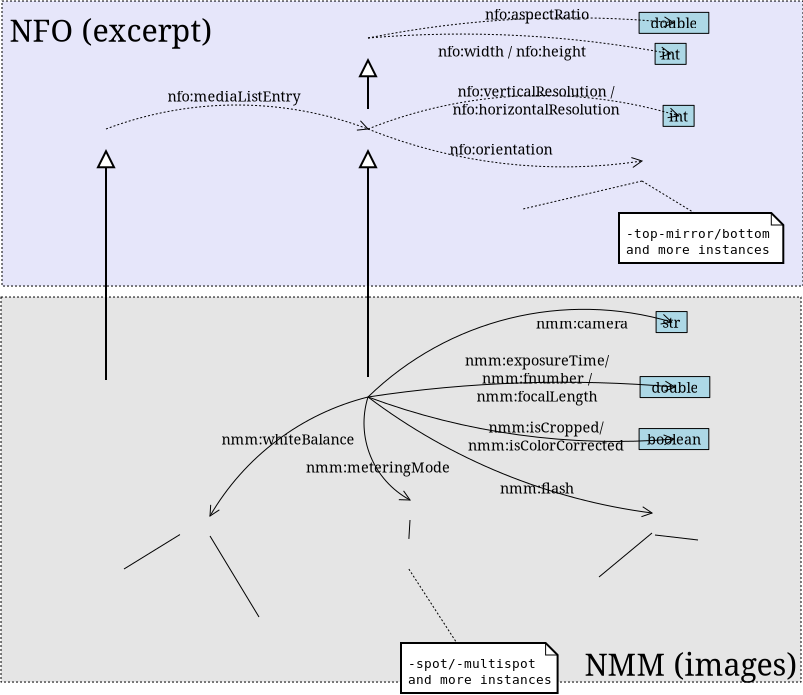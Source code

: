 <?xml version="1.0" encoding="UTF-8"?>
<dia:diagram xmlns:dia="http://www.lysator.liu.se/~alla/dia/">
  <dia:layer name="Fondo" visible="true">
    <dia:object type="Standard - Box" version="0" id="O0">
      <dia:attribute name="obj_pos">
        <dia:point val="0.55,-12"/>
      </dia:attribute>
      <dia:attribute name="obj_bb">
        <dia:rectangle val="0.55,-12;40.6,2.25"/>
      </dia:attribute>
      <dia:attribute name="elem_corner">
        <dia:point val="0.55,-12"/>
      </dia:attribute>
      <dia:attribute name="elem_width">
        <dia:real val="40.05"/>
      </dia:attribute>
      <dia:attribute name="elem_height">
        <dia:real val="14.25"/>
      </dia:attribute>
      <dia:attribute name="border_width">
        <dia:real val="0"/>
      </dia:attribute>
      <dia:attribute name="inner_color">
        <dia:color val="#e6e6fa"/>
      </dia:attribute>
      <dia:attribute name="show_background">
        <dia:boolean val="true"/>
      </dia:attribute>
      <dia:attribute name="line_style">
        <dia:enum val="4"/>
      </dia:attribute>
      <dia:attribute name="corner_radius">
        <dia:real val="1.175e-38"/>
      </dia:attribute>
    </dia:object>
    <dia:object type="Standard - Box" version="0" id="O1">
      <dia:attribute name="obj_pos">
        <dia:point val="0.5,2.8"/>
      </dia:attribute>
      <dia:attribute name="obj_bb">
        <dia:rectangle val="0.5,2.8;40.5,22.05"/>
      </dia:attribute>
      <dia:attribute name="elem_corner">
        <dia:point val="0.5,2.8"/>
      </dia:attribute>
      <dia:attribute name="elem_width">
        <dia:real val="40"/>
      </dia:attribute>
      <dia:attribute name="elem_height">
        <dia:real val="19.25"/>
      </dia:attribute>
      <dia:attribute name="border_width">
        <dia:real val="0"/>
      </dia:attribute>
      <dia:attribute name="inner_color">
        <dia:color val="#e5e5e5"/>
      </dia:attribute>
      <dia:attribute name="show_background">
        <dia:boolean val="true"/>
      </dia:attribute>
      <dia:attribute name="line_style">
        <dia:enum val="4"/>
      </dia:attribute>
      <dia:attribute name="corner_radius">
        <dia:real val="1.175e-38"/>
      </dia:attribute>
    </dia:object>
    <dia:object type="ivan - concept" version="0" id="O2">
      <dia:attribute name="obj_pos">
        <dia:point val="2.869,-6.6"/>
      </dia:attribute>
      <dia:attribute name="obj_bb">
        <dia:rectangle val="2.869,-6.6;8.631,-4.6"/>
      </dia:attribute>
      <dia:attribute name="elem_corner">
        <dia:point val="2.869,-6.6"/>
      </dia:attribute>
      <dia:attribute name="elem_width">
        <dia:real val="5.762"/>
      </dia:attribute>
      <dia:attribute name="elem_height">
        <dia:real val="2.0"/>
      </dia:attribute>
      <dia:attribute name="line_width">
        <dia:real val="0"/>
      </dia:attribute>
      <dia:attribute name="line_colour">
        <dia:color val="#000000"/>
      </dia:attribute>
      <dia:attribute name="fill_colour">
        <dia:color val="#add8e6"/>
      </dia:attribute>
      <dia:attribute name="show_background">
        <dia:boolean val="true"/>
      </dia:attribute>
      <dia:attribute name="line_style">
        <dia:enum val="4"/>
        <dia:real val="1"/>
      </dia:attribute>
      <dia:attribute name="text">
        <dia:composite type="text">
          <dia:attribute name="string">
            <dia:string>#nfo:MediaList#</dia:string>
          </dia:attribute>
          <dia:attribute name="font">
            <dia:font family="sans" style="0" name="Helvetica"/>
          </dia:attribute>
          <dia:attribute name="height">
            <dia:real val="0.8"/>
          </dia:attribute>
          <dia:attribute name="pos">
            <dia:point val="5.75,-5.457"/>
          </dia:attribute>
          <dia:attribute name="color">
            <dia:color val="#000000"/>
          </dia:attribute>
          <dia:attribute name="alignment">
            <dia:enum val="1"/>
          </dia:attribute>
        </dia:composite>
      </dia:attribute>
      <dia:attribute name="flip_horizontal">
        <dia:boolean val="false"/>
      </dia:attribute>
      <dia:attribute name="flip_vertical">
        <dia:boolean val="false"/>
      </dia:attribute>
    </dia:object>
    <dia:object type="ivan - concept" version="0" id="O3">
      <dia:attribute name="obj_pos">
        <dia:point val="16.56,-6.6"/>
      </dia:attribute>
      <dia:attribute name="obj_bb">
        <dia:rectangle val="16.56,-6.6;21.14,-4.6"/>
      </dia:attribute>
      <dia:attribute name="elem_corner">
        <dia:point val="16.56,-6.6"/>
      </dia:attribute>
      <dia:attribute name="elem_width">
        <dia:real val="4.581"/>
      </dia:attribute>
      <dia:attribute name="elem_height">
        <dia:real val="2.0"/>
      </dia:attribute>
      <dia:attribute name="line_width">
        <dia:real val="0"/>
      </dia:attribute>
      <dia:attribute name="line_colour">
        <dia:color val="#000000"/>
      </dia:attribute>
      <dia:attribute name="fill_colour">
        <dia:color val="#add8e6"/>
      </dia:attribute>
      <dia:attribute name="show_background">
        <dia:boolean val="true"/>
      </dia:attribute>
      <dia:attribute name="line_style">
        <dia:enum val="4"/>
        <dia:real val="1"/>
      </dia:attribute>
      <dia:attribute name="text">
        <dia:composite type="text">
          <dia:attribute name="string">
            <dia:string>#nfo:Image#</dia:string>
          </dia:attribute>
          <dia:attribute name="font">
            <dia:font family="sans" style="0" name="Helvetica"/>
          </dia:attribute>
          <dia:attribute name="height">
            <dia:real val="0.8"/>
          </dia:attribute>
          <dia:attribute name="pos">
            <dia:point val="18.85,-5.457"/>
          </dia:attribute>
          <dia:attribute name="color">
            <dia:color val="#000000"/>
          </dia:attribute>
          <dia:attribute name="alignment">
            <dia:enum val="1"/>
          </dia:attribute>
        </dia:composite>
      </dia:attribute>
      <dia:attribute name="flip_horizontal">
        <dia:boolean val="false"/>
      </dia:attribute>
      <dia:attribute name="flip_vertical">
        <dia:boolean val="false"/>
      </dia:attribute>
    </dia:object>
    <dia:object type="ivan - concept" version="0" id="O4">
      <dia:attribute name="obj_pos">
        <dia:point val="2.464,6.95"/>
      </dia:attribute>
      <dia:attribute name="obj_bb">
        <dia:rectangle val="2.464,6.95;9.036,8.95"/>
      </dia:attribute>
      <dia:attribute name="elem_corner">
        <dia:point val="2.464,6.95"/>
      </dia:attribute>
      <dia:attribute name="elem_width">
        <dia:real val="6.571"/>
      </dia:attribute>
      <dia:attribute name="elem_height">
        <dia:real val="2"/>
      </dia:attribute>
      <dia:attribute name="line_width">
        <dia:real val="0"/>
      </dia:attribute>
      <dia:attribute name="line_colour">
        <dia:color val="#000000"/>
      </dia:attribute>
      <dia:attribute name="fill_colour">
        <dia:color val="#add8e6"/>
      </dia:attribute>
      <dia:attribute name="show_background">
        <dia:boolean val="true"/>
      </dia:attribute>
      <dia:attribute name="line_style">
        <dia:enum val="0"/>
        <dia:real val="1"/>
      </dia:attribute>
      <dia:attribute name="text">
        <dia:composite type="text">
          <dia:attribute name="string">
            <dia:string>#nmm:ImageList#</dia:string>
          </dia:attribute>
          <dia:attribute name="font">
            <dia:font family="sans" style="0" name="Helvetica"/>
          </dia:attribute>
          <dia:attribute name="height">
            <dia:real val="0.8"/>
          </dia:attribute>
          <dia:attribute name="pos">
            <dia:point val="5.75,8.092"/>
          </dia:attribute>
          <dia:attribute name="color">
            <dia:color val="#000000"/>
          </dia:attribute>
          <dia:attribute name="alignment">
            <dia:enum val="1"/>
          </dia:attribute>
        </dia:composite>
      </dia:attribute>
      <dia:attribute name="flip_horizontal">
        <dia:boolean val="false"/>
      </dia:attribute>
      <dia:attribute name="flip_vertical">
        <dia:boolean val="false"/>
      </dia:attribute>
    </dia:object>
    <dia:object type="ivan - concept" version="0" id="O5">
      <dia:attribute name="obj_pos">
        <dia:point val="16.303,6.8"/>
      </dia:attribute>
      <dia:attribute name="obj_bb">
        <dia:rectangle val="16.303,6.8;21.397,8.8"/>
      </dia:attribute>
      <dia:attribute name="elem_corner">
        <dia:point val="16.303,6.8"/>
      </dia:attribute>
      <dia:attribute name="elem_width">
        <dia:real val="5.093"/>
      </dia:attribute>
      <dia:attribute name="elem_height">
        <dia:real val="2"/>
      </dia:attribute>
      <dia:attribute name="line_width">
        <dia:real val="0"/>
      </dia:attribute>
      <dia:attribute name="line_colour">
        <dia:color val="#000000"/>
      </dia:attribute>
      <dia:attribute name="fill_colour">
        <dia:color val="#add8e6"/>
      </dia:attribute>
      <dia:attribute name="show_background">
        <dia:boolean val="true"/>
      </dia:attribute>
      <dia:attribute name="line_style">
        <dia:enum val="0"/>
        <dia:real val="1"/>
      </dia:attribute>
      <dia:attribute name="text">
        <dia:composite type="text">
          <dia:attribute name="string">
            <dia:string>#nmm:Photo#</dia:string>
          </dia:attribute>
          <dia:attribute name="font">
            <dia:font family="sans" style="0" name="Helvetica"/>
          </dia:attribute>
          <dia:attribute name="height">
            <dia:real val="0.8"/>
          </dia:attribute>
          <dia:attribute name="pos">
            <dia:point val="18.85,7.942"/>
          </dia:attribute>
          <dia:attribute name="color">
            <dia:color val="#000000"/>
          </dia:attribute>
          <dia:attribute name="alignment">
            <dia:enum val="1"/>
          </dia:attribute>
        </dia:composite>
      </dia:attribute>
      <dia:attribute name="flip_horizontal">
        <dia:boolean val="false"/>
      </dia:attribute>
      <dia:attribute name="flip_vertical">
        <dia:boolean val="false"/>
      </dia:attribute>
    </dia:object>
    <dia:object type="ivan - concept" version="0" id="O6">
      <dia:attribute name="obj_pos">
        <dia:point val="6.928,12.75"/>
      </dia:attribute>
      <dia:attribute name="obj_bb">
        <dia:rectangle val="6.928,12.75;14.972,14.75"/>
      </dia:attribute>
      <dia:attribute name="elem_corner">
        <dia:point val="6.928,12.75"/>
      </dia:attribute>
      <dia:attribute name="elem_width">
        <dia:real val="8.043"/>
      </dia:attribute>
      <dia:attribute name="elem_height">
        <dia:real val="2"/>
      </dia:attribute>
      <dia:attribute name="line_width">
        <dia:real val="0"/>
      </dia:attribute>
      <dia:attribute name="line_colour">
        <dia:color val="#000000"/>
      </dia:attribute>
      <dia:attribute name="fill_colour">
        <dia:color val="#add8e6"/>
      </dia:attribute>
      <dia:attribute name="show_background">
        <dia:boolean val="true"/>
      </dia:attribute>
      <dia:attribute name="line_style">
        <dia:enum val="0"/>
        <dia:real val="1"/>
      </dia:attribute>
      <dia:attribute name="text">
        <dia:composite type="text">
          <dia:attribute name="string">
            <dia:string>#nmm:WhiteBalance#</dia:string>
          </dia:attribute>
          <dia:attribute name="font">
            <dia:font family="sans" style="0" name="Helvetica"/>
          </dia:attribute>
          <dia:attribute name="height">
            <dia:real val="0.8"/>
          </dia:attribute>
          <dia:attribute name="pos">
            <dia:point val="10.95,13.893"/>
          </dia:attribute>
          <dia:attribute name="color">
            <dia:color val="#000000"/>
          </dia:attribute>
          <dia:attribute name="alignment">
            <dia:enum val="1"/>
          </dia:attribute>
        </dia:composite>
      </dia:attribute>
      <dia:attribute name="flip_horizontal">
        <dia:boolean val="false"/>
      </dia:attribute>
      <dia:attribute name="flip_vertical">
        <dia:boolean val="false"/>
      </dia:attribute>
    </dia:object>
    <dia:object type="ivan - concept" version="0" id="O7">
      <dia:attribute name="obj_pos">
        <dia:point val="16.83,11.95"/>
      </dia:attribute>
      <dia:attribute name="obj_bb">
        <dia:rectangle val="16.83,11.95;25.07,13.95"/>
      </dia:attribute>
      <dia:attribute name="elem_corner">
        <dia:point val="16.83,11.95"/>
      </dia:attribute>
      <dia:attribute name="elem_width">
        <dia:real val="8.24"/>
      </dia:attribute>
      <dia:attribute name="elem_height">
        <dia:real val="2"/>
      </dia:attribute>
      <dia:attribute name="line_width">
        <dia:real val="0"/>
      </dia:attribute>
      <dia:attribute name="line_colour">
        <dia:color val="#000000"/>
      </dia:attribute>
      <dia:attribute name="fill_colour">
        <dia:color val="#add8e6"/>
      </dia:attribute>
      <dia:attribute name="show_background">
        <dia:boolean val="true"/>
      </dia:attribute>
      <dia:attribute name="line_style">
        <dia:enum val="0"/>
        <dia:real val="1"/>
      </dia:attribute>
      <dia:attribute name="text">
        <dia:composite type="text">
          <dia:attribute name="string">
            <dia:string>#nmm:MeteringMode#</dia:string>
          </dia:attribute>
          <dia:attribute name="font">
            <dia:font family="sans" style="0" name="Helvetica"/>
          </dia:attribute>
          <dia:attribute name="height">
            <dia:real val="0.8"/>
          </dia:attribute>
          <dia:attribute name="pos">
            <dia:point val="20.95,13.092"/>
          </dia:attribute>
          <dia:attribute name="color">
            <dia:color val="#000000"/>
          </dia:attribute>
          <dia:attribute name="alignment">
            <dia:enum val="1"/>
          </dia:attribute>
        </dia:composite>
      </dia:attribute>
      <dia:attribute name="flip_horizontal">
        <dia:boolean val="false"/>
      </dia:attribute>
      <dia:attribute name="flip_vertical">
        <dia:boolean val="false"/>
      </dia:attribute>
    </dia:object>
    <dia:object type="ivan - concept" version="0" id="O8">
      <dia:attribute name="obj_pos">
        <dia:point val="30.588,12.6"/>
      </dia:attribute>
      <dia:attribute name="obj_bb">
        <dia:rectangle val="30.588,12.6;35.512,14.6"/>
      </dia:attribute>
      <dia:attribute name="elem_corner">
        <dia:point val="30.588,12.6"/>
      </dia:attribute>
      <dia:attribute name="elem_width">
        <dia:real val="4.925"/>
      </dia:attribute>
      <dia:attribute name="elem_height">
        <dia:real val="2"/>
      </dia:attribute>
      <dia:attribute name="line_width">
        <dia:real val="0"/>
      </dia:attribute>
      <dia:attribute name="line_colour">
        <dia:color val="#000000"/>
      </dia:attribute>
      <dia:attribute name="fill_colour">
        <dia:color val="#add8e6"/>
      </dia:attribute>
      <dia:attribute name="show_background">
        <dia:boolean val="true"/>
      </dia:attribute>
      <dia:attribute name="line_style">
        <dia:enum val="0"/>
        <dia:real val="1"/>
      </dia:attribute>
      <dia:attribute name="text">
        <dia:composite type="text">
          <dia:attribute name="string">
            <dia:string>#nmm:Flash#</dia:string>
          </dia:attribute>
          <dia:attribute name="font">
            <dia:font family="sans" style="0" name="Helvetica"/>
          </dia:attribute>
          <dia:attribute name="height">
            <dia:real val="0.8"/>
          </dia:attribute>
          <dia:attribute name="pos">
            <dia:point val="33.05,13.742"/>
          </dia:attribute>
          <dia:attribute name="color">
            <dia:color val="#000000"/>
          </dia:attribute>
          <dia:attribute name="alignment">
            <dia:enum val="1"/>
          </dia:attribute>
        </dia:composite>
      </dia:attribute>
      <dia:attribute name="flip_horizontal">
        <dia:boolean val="false"/>
      </dia:attribute>
      <dia:attribute name="flip_vertical">
        <dia:boolean val="false"/>
      </dia:attribute>
    </dia:object>
    <dia:object type="UML - Generalization" version="1" id="O9">
      <dia:attribute name="obj_pos">
        <dia:point val="5.75,-4.6"/>
      </dia:attribute>
      <dia:attribute name="obj_bb">
        <dia:rectangle val="5.7,-4.6;5.85,7.021"/>
      </dia:attribute>
      <dia:attribute name="orth_points">
        <dia:point val="5.75,-4.6"/>
        <dia:point val="5.75,-4.6"/>
        <dia:point val="5.75,6.95"/>
        <dia:point val="5.75,6.95"/>
      </dia:attribute>
      <dia:attribute name="orth_orient">
        <dia:enum val="0"/>
        <dia:enum val="1"/>
        <dia:enum val="0"/>
      </dia:attribute>
      <dia:attribute name="orth_autoroute">
        <dia:boolean val="true"/>
      </dia:attribute>
      <dia:attribute name="text_colour">
        <dia:color val="#000000"/>
      </dia:attribute>
      <dia:attribute name="line_colour">
        <dia:color val="#000000"/>
      </dia:attribute>
      <dia:attribute name="name">
        <dia:string>##</dia:string>
      </dia:attribute>
      <dia:attribute name="stereotype">
        <dia:string>##</dia:string>
      </dia:attribute>
      <dia:connections>
        <dia:connection handle="0" to="O2" connection="1"/>
        <dia:connection handle="1" to="O4" connection="0"/>
      </dia:connections>
    </dia:object>
    <dia:object type="UML - Generalization" version="1" id="O10">
      <dia:attribute name="obj_pos">
        <dia:point val="18.85,-4.6"/>
      </dia:attribute>
      <dia:attribute name="obj_bb">
        <dia:rectangle val="18.8,-4.6;18.95,6.871"/>
      </dia:attribute>
      <dia:attribute name="orth_points">
        <dia:point val="18.85,-4.6"/>
        <dia:point val="18.85,-4.6"/>
        <dia:point val="18.85,6.8"/>
        <dia:point val="18.85,6.8"/>
      </dia:attribute>
      <dia:attribute name="orth_orient">
        <dia:enum val="0"/>
        <dia:enum val="1"/>
        <dia:enum val="0"/>
      </dia:attribute>
      <dia:attribute name="orth_autoroute">
        <dia:boolean val="true"/>
      </dia:attribute>
      <dia:attribute name="text_colour">
        <dia:color val="#000000"/>
      </dia:attribute>
      <dia:attribute name="line_colour">
        <dia:color val="#000000"/>
      </dia:attribute>
      <dia:attribute name="name">
        <dia:string>##</dia:string>
      </dia:attribute>
      <dia:attribute name="stereotype">
        <dia:string>##</dia:string>
      </dia:attribute>
      <dia:connections>
        <dia:connection handle="0" to="O3" connection="1"/>
        <dia:connection handle="1" to="O5" connection="0"/>
      </dia:connections>
    </dia:object>
    <dia:object type="ivan - instance" version="0" id="O11">
      <dia:attribute name="obj_pos">
        <dia:point val="27.427,16.8"/>
      </dia:attribute>
      <dia:attribute name="obj_bb">
        <dia:rectangle val="27.427,16.8;33.373,18.8"/>
      </dia:attribute>
      <dia:attribute name="elem_corner">
        <dia:point val="27.427,16.8"/>
      </dia:attribute>
      <dia:attribute name="elem_width">
        <dia:real val="5.946"/>
      </dia:attribute>
      <dia:attribute name="elem_height">
        <dia:real val="2"/>
      </dia:attribute>
      <dia:attribute name="line_width">
        <dia:real val="0"/>
      </dia:attribute>
      <dia:attribute name="line_colour">
        <dia:color val="#000000"/>
      </dia:attribute>
      <dia:attribute name="fill_colour">
        <dia:color val="#add8e6"/>
      </dia:attribute>
      <dia:attribute name="show_background">
        <dia:boolean val="true"/>
      </dia:attribute>
      <dia:attribute name="line_style">
        <dia:enum val="0"/>
        <dia:real val="1"/>
      </dia:attribute>
      <dia:attribute name="text">
        <dia:composite type="text">
          <dia:attribute name="string">
            <dia:string>#nmm:flash-on#</dia:string>
          </dia:attribute>
          <dia:attribute name="font">
            <dia:font family="sans" style="0" name="Helvetica"/>
          </dia:attribute>
          <dia:attribute name="height">
            <dia:real val="0.8"/>
          </dia:attribute>
          <dia:attribute name="pos">
            <dia:point val="30.4,17.942"/>
          </dia:attribute>
          <dia:attribute name="color">
            <dia:color val="#000000"/>
          </dia:attribute>
          <dia:attribute name="alignment">
            <dia:enum val="1"/>
          </dia:attribute>
        </dia:composite>
      </dia:attribute>
      <dia:attribute name="flip_horizontal">
        <dia:boolean val="false"/>
      </dia:attribute>
      <dia:attribute name="flip_vertical">
        <dia:boolean val="false"/>
      </dia:attribute>
    </dia:object>
    <dia:object type="ivan - instance" version="0" id="O12">
      <dia:attribute name="obj_pos">
        <dia:point val="32.356,14.95"/>
      </dia:attribute>
      <dia:attribute name="obj_bb">
        <dia:rectangle val="32.356,14.95;38.343,16.95"/>
      </dia:attribute>
      <dia:attribute name="elem_corner">
        <dia:point val="32.356,14.95"/>
      </dia:attribute>
      <dia:attribute name="elem_width">
        <dia:real val="5.987"/>
      </dia:attribute>
      <dia:attribute name="elem_height">
        <dia:real val="2"/>
      </dia:attribute>
      <dia:attribute name="line_width">
        <dia:real val="0"/>
      </dia:attribute>
      <dia:attribute name="line_colour">
        <dia:color val="#000000"/>
      </dia:attribute>
      <dia:attribute name="fill_colour">
        <dia:color val="#add8e6"/>
      </dia:attribute>
      <dia:attribute name="show_background">
        <dia:boolean val="true"/>
      </dia:attribute>
      <dia:attribute name="line_style">
        <dia:enum val="0"/>
        <dia:real val="1"/>
      </dia:attribute>
      <dia:attribute name="text">
        <dia:composite type="text">
          <dia:attribute name="string">
            <dia:string>#nmm:flash-off#</dia:string>
          </dia:attribute>
          <dia:attribute name="font">
            <dia:font family="sans" style="0" name="Helvetica"/>
          </dia:attribute>
          <dia:attribute name="height">
            <dia:real val="0.8"/>
          </dia:attribute>
          <dia:attribute name="pos">
            <dia:point val="35.35,16.093"/>
          </dia:attribute>
          <dia:attribute name="color">
            <dia:color val="#000000"/>
          </dia:attribute>
          <dia:attribute name="alignment">
            <dia:enum val="1"/>
          </dia:attribute>
        </dia:composite>
      </dia:attribute>
      <dia:attribute name="flip_horizontal">
        <dia:boolean val="false"/>
      </dia:attribute>
      <dia:attribute name="flip_vertical">
        <dia:boolean val="false"/>
      </dia:attribute>
    </dia:object>
    <dia:object type="ivan - instance" version="0" id="O13">
      <dia:attribute name="obj_pos">
        <dia:point val="14.936,14.896"/>
      </dia:attribute>
      <dia:attribute name="obj_bb">
        <dia:rectangle val="14.936,14.896;26.851,16.404"/>
      </dia:attribute>
      <dia:attribute name="elem_corner">
        <dia:point val="14.936,14.896"/>
      </dia:attribute>
      <dia:attribute name="elem_width">
        <dia:real val="11.915"/>
      </dia:attribute>
      <dia:attribute name="elem_height">
        <dia:real val="1.507"/>
      </dia:attribute>
      <dia:attribute name="line_width">
        <dia:real val="0"/>
      </dia:attribute>
      <dia:attribute name="line_colour">
        <dia:color val="#000000"/>
      </dia:attribute>
      <dia:attribute name="fill_colour">
        <dia:color val="#add8e6"/>
      </dia:attribute>
      <dia:attribute name="show_background">
        <dia:boolean val="true"/>
      </dia:attribute>
      <dia:attribute name="line_style">
        <dia:enum val="0"/>
        <dia:real val="1"/>
      </dia:attribute>
      <dia:attribute name="text">
        <dia:composite type="text">
          <dia:attribute name="string">
            <dia:string>#nmm:metering-mode-average#</dia:string>
          </dia:attribute>
          <dia:attribute name="font">
            <dia:font family="sans" style="0" name="Helvetica"/>
          </dia:attribute>
          <dia:attribute name="height">
            <dia:real val="0.8"/>
          </dia:attribute>
          <dia:attribute name="pos">
            <dia:point val="20.894,15.793"/>
          </dia:attribute>
          <dia:attribute name="color">
            <dia:color val="#000000"/>
          </dia:attribute>
          <dia:attribute name="alignment">
            <dia:enum val="1"/>
          </dia:attribute>
        </dia:composite>
      </dia:attribute>
      <dia:attribute name="flip_horizontal">
        <dia:boolean val="false"/>
      </dia:attribute>
      <dia:attribute name="flip_vertical">
        <dia:boolean val="false"/>
      </dia:attribute>
    </dia:object>
    <dia:object type="Standard - Line" version="0" id="O14">
      <dia:attribute name="obj_pos">
        <dia:point val="33.05,14.6"/>
      </dia:attribute>
      <dia:attribute name="obj_bb">
        <dia:rectangle val="30.4,14.6;33.05,16.8"/>
      </dia:attribute>
      <dia:attribute name="conn_endpoints">
        <dia:point val="33.05,14.6"/>
        <dia:point val="30.4,16.8"/>
      </dia:attribute>
      <dia:attribute name="numcp">
        <dia:int val="1"/>
      </dia:attribute>
      <dia:attribute name="line_width">
        <dia:real val="0"/>
      </dia:attribute>
      <dia:connections>
        <dia:connection handle="0" to="O8" connection="1"/>
        <dia:connection handle="1" to="O11" connection="0"/>
      </dia:connections>
    </dia:object>
    <dia:object type="Standard - Line" version="0" id="O15">
      <dia:attribute name="obj_pos">
        <dia:point val="33.2,14.7"/>
      </dia:attribute>
      <dia:attribute name="obj_bb">
        <dia:rectangle val="33.2,14.7;35.35,14.95"/>
      </dia:attribute>
      <dia:attribute name="conn_endpoints">
        <dia:point val="33.2,14.7"/>
        <dia:point val="35.35,14.95"/>
      </dia:attribute>
      <dia:attribute name="numcp">
        <dia:int val="1"/>
      </dia:attribute>
      <dia:attribute name="line_width">
        <dia:real val="0"/>
      </dia:attribute>
      <dia:connections>
        <dia:connection handle="1" to="O12" connection="0"/>
      </dia:connections>
    </dia:object>
    <dia:object type="Standard - Line" version="0" id="O16">
      <dia:attribute name="obj_pos">
        <dia:point val="20.95,13.95"/>
      </dia:attribute>
      <dia:attribute name="obj_bb">
        <dia:rectangle val="20.894,13.95;20.95,14.896"/>
      </dia:attribute>
      <dia:attribute name="conn_endpoints">
        <dia:point val="20.95,13.95"/>
        <dia:point val="20.894,14.896"/>
      </dia:attribute>
      <dia:attribute name="numcp">
        <dia:int val="1"/>
      </dia:attribute>
      <dia:attribute name="line_width">
        <dia:real val="0"/>
      </dia:attribute>
      <dia:connections>
        <dia:connection handle="0" to="O7" connection="1"/>
        <dia:connection handle="1" to="O13" connection="0"/>
      </dia:connections>
    </dia:object>
    <dia:object type="ivan - instance" version="0" id="O17">
      <dia:attribute name="obj_pos">
        <dia:point val="1.627,16.4"/>
      </dia:attribute>
      <dia:attribute name="obj_bb">
        <dia:rectangle val="1.627,16.4;11.673,18.4"/>
      </dia:attribute>
      <dia:attribute name="elem_corner">
        <dia:point val="1.627,16.4"/>
      </dia:attribute>
      <dia:attribute name="elem_width">
        <dia:real val="10.046"/>
      </dia:attribute>
      <dia:attribute name="elem_height">
        <dia:real val="2"/>
      </dia:attribute>
      <dia:attribute name="line_width">
        <dia:real val="0"/>
      </dia:attribute>
      <dia:attribute name="line_colour">
        <dia:color val="#000000"/>
      </dia:attribute>
      <dia:attribute name="fill_colour">
        <dia:color val="#add8e6"/>
      </dia:attribute>
      <dia:attribute name="show_background">
        <dia:boolean val="true"/>
      </dia:attribute>
      <dia:attribute name="line_style">
        <dia:enum val="0"/>
        <dia:real val="1"/>
      </dia:attribute>
      <dia:attribute name="text">
        <dia:composite type="text">
          <dia:attribute name="string">
            <dia:string>#nmm:white-balance-auto#</dia:string>
          </dia:attribute>
          <dia:attribute name="font">
            <dia:font family="sans" style="0" name="Helvetica"/>
          </dia:attribute>
          <dia:attribute name="height">
            <dia:real val="0.8"/>
          </dia:attribute>
          <dia:attribute name="pos">
            <dia:point val="6.65,17.543"/>
          </dia:attribute>
          <dia:attribute name="color">
            <dia:color val="#000000"/>
          </dia:attribute>
          <dia:attribute name="alignment">
            <dia:enum val="1"/>
          </dia:attribute>
        </dia:composite>
      </dia:attribute>
      <dia:attribute name="flip_horizontal">
        <dia:boolean val="false"/>
      </dia:attribute>
      <dia:attribute name="flip_vertical">
        <dia:boolean val="false"/>
      </dia:attribute>
    </dia:object>
    <dia:object type="ivan - instance" version="0" id="O18">
      <dia:attribute name="obj_pos">
        <dia:point val="7.832,18.8"/>
      </dia:attribute>
      <dia:attribute name="obj_bb">
        <dia:rectangle val="7.832,18.8;18.968,20.8"/>
      </dia:attribute>
      <dia:attribute name="elem_corner">
        <dia:point val="7.832,18.8"/>
      </dia:attribute>
      <dia:attribute name="elem_width">
        <dia:real val="11.137"/>
      </dia:attribute>
      <dia:attribute name="elem_height">
        <dia:real val="2"/>
      </dia:attribute>
      <dia:attribute name="line_width">
        <dia:real val="0"/>
      </dia:attribute>
      <dia:attribute name="line_colour">
        <dia:color val="#000000"/>
      </dia:attribute>
      <dia:attribute name="fill_colour">
        <dia:color val="#add8e6"/>
      </dia:attribute>
      <dia:attribute name="show_background">
        <dia:boolean val="true"/>
      </dia:attribute>
      <dia:attribute name="line_style">
        <dia:enum val="0"/>
        <dia:real val="1"/>
      </dia:attribute>
      <dia:attribute name="text">
        <dia:composite type="text">
          <dia:attribute name="string">
            <dia:string>#nmm:white-balance-manual#</dia:string>
          </dia:attribute>
          <dia:attribute name="font">
            <dia:font family="sans" style="0" name="Helvetica"/>
          </dia:attribute>
          <dia:attribute name="height">
            <dia:real val="0.8"/>
          </dia:attribute>
          <dia:attribute name="pos">
            <dia:point val="13.4,19.942"/>
          </dia:attribute>
          <dia:attribute name="color">
            <dia:color val="#000000"/>
          </dia:attribute>
          <dia:attribute name="alignment">
            <dia:enum val="1"/>
          </dia:attribute>
        </dia:composite>
      </dia:attribute>
      <dia:attribute name="flip_horizontal">
        <dia:boolean val="false"/>
      </dia:attribute>
      <dia:attribute name="flip_vertical">
        <dia:boolean val="false"/>
      </dia:attribute>
    </dia:object>
    <dia:object type="Standard - Line" version="0" id="O19">
      <dia:attribute name="obj_pos">
        <dia:point val="9.446,14.677"/>
      </dia:attribute>
      <dia:attribute name="obj_bb">
        <dia:rectangle val="6.65,14.677;9.446,16.4"/>
      </dia:attribute>
      <dia:attribute name="conn_endpoints">
        <dia:point val="9.446,14.677"/>
        <dia:point val="6.65,16.4"/>
      </dia:attribute>
      <dia:attribute name="numcp">
        <dia:int val="1"/>
      </dia:attribute>
      <dia:attribute name="line_width">
        <dia:real val="0"/>
      </dia:attribute>
      <dia:connections>
        <dia:connection handle="0" to="O6" connection="3"/>
        <dia:connection handle="1" to="O17" connection="0"/>
      </dia:connections>
    </dia:object>
    <dia:object type="Standard - Line" version="0" id="O20">
      <dia:attribute name="obj_pos">
        <dia:point val="10.95,14.75"/>
      </dia:attribute>
      <dia:attribute name="obj_bb">
        <dia:rectangle val="10.95,14.75;13.4,18.8"/>
      </dia:attribute>
      <dia:attribute name="conn_endpoints">
        <dia:point val="10.95,14.75"/>
        <dia:point val="13.4,18.8"/>
      </dia:attribute>
      <dia:attribute name="numcp">
        <dia:int val="1"/>
      </dia:attribute>
      <dia:attribute name="line_width">
        <dia:real val="0"/>
      </dia:attribute>
      <dia:connections>
        <dia:connection handle="0" to="O6" connection="1"/>
        <dia:connection handle="1" to="O18" connection="0"/>
      </dia:connections>
    </dia:object>
    <dia:object type="Standard - Arc" version="0" id="O21">
      <dia:attribute name="obj_pos">
        <dia:point val="18.85,7.8"/>
      </dia:attribute>
      <dia:attribute name="obj_bb">
        <dia:rectangle val="18.651,7.8;21.413,13.139"/>
      </dia:attribute>
      <dia:attribute name="conn_endpoints">
        <dia:point val="18.85,7.8"/>
        <dia:point val="20.95,12.95"/>
      </dia:attribute>
      <dia:attribute name="curve_distance">
        <dia:real val="1"/>
      </dia:attribute>
      <dia:attribute name="line_width">
        <dia:real val="0"/>
      </dia:attribute>
      <dia:attribute name="end_arrow">
        <dia:enum val="1"/>
      </dia:attribute>
      <dia:attribute name="end_arrow_length">
        <dia:real val="0.5"/>
      </dia:attribute>
      <dia:attribute name="end_arrow_width">
        <dia:real val="0.5"/>
      </dia:attribute>
      <dia:connections>
        <dia:connection handle="0" to="O5" connection="3"/>
        <dia:connection handle="1" to="O7" connection="3"/>
      </dia:connections>
    </dia:object>
    <dia:object type="Standard - Arc" version="0" id="O22">
      <dia:attribute name="obj_pos">
        <dia:point val="18.85,7.8"/>
      </dia:attribute>
      <dia:attribute name="obj_bb">
        <dia:rectangle val="10.649,7.8;18.85,14.149"/>
      </dia:attribute>
      <dia:attribute name="conn_endpoints">
        <dia:point val="18.85,7.8"/>
        <dia:point val="10.95,13.75"/>
      </dia:attribute>
      <dia:attribute name="curve_distance">
        <dia:real val="1"/>
      </dia:attribute>
      <dia:attribute name="line_width">
        <dia:real val="0"/>
      </dia:attribute>
      <dia:attribute name="end_arrow">
        <dia:enum val="1"/>
      </dia:attribute>
      <dia:attribute name="end_arrow_length">
        <dia:real val="0.5"/>
      </dia:attribute>
      <dia:attribute name="end_arrow_width">
        <dia:real val="0.5"/>
      </dia:attribute>
      <dia:connections>
        <dia:connection handle="0" to="O5" connection="3"/>
        <dia:connection handle="1" to="O6" connection="3"/>
      </dia:connections>
    </dia:object>
    <dia:object type="Standard - Arc" version="0" id="O23">
      <dia:attribute name="obj_pos">
        <dia:point val="18.85,7.8"/>
      </dia:attribute>
      <dia:attribute name="obj_bb">
        <dia:rectangle val="18.85,7.8;33.239,14.063"/>
      </dia:attribute>
      <dia:attribute name="conn_endpoints">
        <dia:point val="18.85,7.8"/>
        <dia:point val="33.05,13.6"/>
      </dia:attribute>
      <dia:attribute name="curve_distance">
        <dia:real val="1"/>
      </dia:attribute>
      <dia:attribute name="line_width">
        <dia:real val="0"/>
      </dia:attribute>
      <dia:attribute name="end_arrow">
        <dia:enum val="1"/>
      </dia:attribute>
      <dia:attribute name="end_arrow_length">
        <dia:real val="0.5"/>
      </dia:attribute>
      <dia:attribute name="end_arrow_width">
        <dia:real val="0.5"/>
      </dia:attribute>
      <dia:connections>
        <dia:connection handle="0" to="O5" connection="3"/>
        <dia:connection handle="1" to="O8" connection="3"/>
      </dia:connections>
    </dia:object>
    <dia:group>
      <dia:object type="Standard - Box" version="0" id="O24">
        <dia:attribute name="obj_pos">
          <dia:point val="33.255,3.527"/>
        </dia:attribute>
        <dia:attribute name="obj_bb">
          <dia:rectangle val="33.255,3.527;34.805,4.577"/>
        </dia:attribute>
        <dia:attribute name="elem_corner">
          <dia:point val="33.255,3.527"/>
        </dia:attribute>
        <dia:attribute name="elem_width">
          <dia:real val="1.55"/>
        </dia:attribute>
        <dia:attribute name="elem_height">
          <dia:real val="1.05"/>
        </dia:attribute>
        <dia:attribute name="border_width">
          <dia:real val="0"/>
        </dia:attribute>
        <dia:attribute name="inner_color">
          <dia:color val="#add8e6"/>
        </dia:attribute>
        <dia:attribute name="show_background">
          <dia:boolean val="true"/>
        </dia:attribute>
        <dia:attribute name="corner_radius">
          <dia:real val="1.175e-38"/>
        </dia:attribute>
      </dia:object>
      <dia:object type="Standard - Text" version="1" id="O25">
        <dia:attribute name="obj_pos">
          <dia:point val="34.03,4.053"/>
        </dia:attribute>
        <dia:attribute name="obj_bb">
          <dia:rectangle val="33.574,3.525;34.486,4.58"/>
        </dia:attribute>
        <dia:attribute name="text">
          <dia:composite type="text">
            <dia:attribute name="string">
              <dia:string>#str#</dia:string>
            </dia:attribute>
            <dia:attribute name="font">
              <dia:font family="serif" style="0" name="Times-Roman"/>
            </dia:attribute>
            <dia:attribute name="height">
              <dia:real val="0.9"/>
            </dia:attribute>
            <dia:attribute name="pos">
              <dia:point val="34.03,4.135"/>
            </dia:attribute>
            <dia:attribute name="color">
              <dia:color val="#000000"/>
            </dia:attribute>
            <dia:attribute name="alignment">
              <dia:enum val="1"/>
            </dia:attribute>
          </dia:composite>
        </dia:attribute>
        <dia:attribute name="valign">
          <dia:enum val="2"/>
        </dia:attribute>
        <dia:connections>
          <dia:connection handle="0" to="O24" connection="8"/>
        </dia:connections>
      </dia:object>
    </dia:group>
    <dia:group>
      <dia:object type="Standard - Box" version="0" id="O26">
        <dia:attribute name="obj_pos">
          <dia:point val="32.455,6.777"/>
        </dia:attribute>
        <dia:attribute name="obj_bb">
          <dia:rectangle val="32.455,6.777;35.94,7.827"/>
        </dia:attribute>
        <dia:attribute name="elem_corner">
          <dia:point val="32.455,6.777"/>
        </dia:attribute>
        <dia:attribute name="elem_width">
          <dia:real val="3.485"/>
        </dia:attribute>
        <dia:attribute name="elem_height">
          <dia:real val="1.05"/>
        </dia:attribute>
        <dia:attribute name="border_width">
          <dia:real val="0"/>
        </dia:attribute>
        <dia:attribute name="inner_color">
          <dia:color val="#add8e6"/>
        </dia:attribute>
        <dia:attribute name="show_background">
          <dia:boolean val="true"/>
        </dia:attribute>
        <dia:attribute name="corner_radius">
          <dia:real val="1.175e-38"/>
        </dia:attribute>
      </dia:object>
      <dia:object type="Standard - Text" version="1" id="O27">
        <dia:attribute name="obj_pos">
          <dia:point val="34.197,7.303"/>
        </dia:attribute>
        <dia:attribute name="obj_bb">
          <dia:rectangle val="33.07,6.775;35.325,7.83"/>
        </dia:attribute>
        <dia:attribute name="text">
          <dia:composite type="text">
            <dia:attribute name="string">
              <dia:string>#double#</dia:string>
            </dia:attribute>
            <dia:attribute name="font">
              <dia:font family="serif" style="0" name="Times-Roman"/>
            </dia:attribute>
            <dia:attribute name="height">
              <dia:real val="0.9"/>
            </dia:attribute>
            <dia:attribute name="pos">
              <dia:point val="34.197,7.385"/>
            </dia:attribute>
            <dia:attribute name="color">
              <dia:color val="#000000"/>
            </dia:attribute>
            <dia:attribute name="alignment">
              <dia:enum val="1"/>
            </dia:attribute>
          </dia:composite>
        </dia:attribute>
        <dia:attribute name="valign">
          <dia:enum val="2"/>
        </dia:attribute>
        <dia:connections>
          <dia:connection handle="0" to="O26" connection="8"/>
        </dia:connections>
      </dia:object>
    </dia:group>
    <dia:group>
      <dia:object type="Standard - Box" version="0" id="O28">
        <dia:attribute name="obj_pos">
          <dia:point val="32.405,9.377"/>
        </dia:attribute>
        <dia:attribute name="obj_bb">
          <dia:rectangle val="32.405,9.377;35.89,10.428"/>
        </dia:attribute>
        <dia:attribute name="elem_corner">
          <dia:point val="32.405,9.377"/>
        </dia:attribute>
        <dia:attribute name="elem_width">
          <dia:real val="3.485"/>
        </dia:attribute>
        <dia:attribute name="elem_height">
          <dia:real val="1.05"/>
        </dia:attribute>
        <dia:attribute name="border_width">
          <dia:real val="0"/>
        </dia:attribute>
        <dia:attribute name="inner_color">
          <dia:color val="#add8e6"/>
        </dia:attribute>
        <dia:attribute name="show_background">
          <dia:boolean val="true"/>
        </dia:attribute>
        <dia:attribute name="corner_radius">
          <dia:real val="1.175e-38"/>
        </dia:attribute>
      </dia:object>
      <dia:object type="Standard - Text" version="1" id="O29">
        <dia:attribute name="obj_pos">
          <dia:point val="34.148,9.902"/>
        </dia:attribute>
        <dia:attribute name="obj_bb">
          <dia:rectangle val="32.836,9.375;35.459,10.43"/>
        </dia:attribute>
        <dia:attribute name="text">
          <dia:composite type="text">
            <dia:attribute name="string">
              <dia:string>#boolean#</dia:string>
            </dia:attribute>
            <dia:attribute name="font">
              <dia:font family="serif" style="0" name="Times-Roman"/>
            </dia:attribute>
            <dia:attribute name="height">
              <dia:real val="0.9"/>
            </dia:attribute>
            <dia:attribute name="pos">
              <dia:point val="34.148,9.985"/>
            </dia:attribute>
            <dia:attribute name="color">
              <dia:color val="#000000"/>
            </dia:attribute>
            <dia:attribute name="alignment">
              <dia:enum val="1"/>
            </dia:attribute>
          </dia:composite>
        </dia:attribute>
        <dia:attribute name="valign">
          <dia:enum val="2"/>
        </dia:attribute>
        <dia:connections>
          <dia:connection handle="0" to="O28" connection="8"/>
        </dia:connections>
      </dia:object>
    </dia:group>
    <dia:object type="Standard - Arc" version="0" id="O30">
      <dia:attribute name="obj_pos">
        <dia:point val="18.85,7.8"/>
      </dia:attribute>
      <dia:attribute name="obj_bb">
        <dia:rectangle val="18.85,3.417;34.15,7.8"/>
      </dia:attribute>
      <dia:attribute name="conn_endpoints">
        <dia:point val="18.85,7.8"/>
        <dia:point val="34.03,4.053"/>
      </dia:attribute>
      <dia:attribute name="curve_distance">
        <dia:real val="-2.121"/>
      </dia:attribute>
      <dia:attribute name="line_width">
        <dia:real val="0"/>
      </dia:attribute>
      <dia:attribute name="end_arrow">
        <dia:enum val="1"/>
      </dia:attribute>
      <dia:attribute name="end_arrow_length">
        <dia:real val="0.5"/>
      </dia:attribute>
      <dia:attribute name="end_arrow_width">
        <dia:real val="0.5"/>
      </dia:attribute>
      <dia:connections>
        <dia:connection handle="0" to="O5" connection="3"/>
        <dia:connection handle="1" to="O24" connection="8"/>
      </dia:connections>
    </dia:object>
    <dia:object type="Standard - Arc" version="0" id="O31">
      <dia:attribute name="obj_pos">
        <dia:point val="18.85,7.8"/>
      </dia:attribute>
      <dia:attribute name="obj_bb">
        <dia:rectangle val="18.85,7.061;34.214,7.802"/>
      </dia:attribute>
      <dia:attribute name="conn_endpoints">
        <dia:point val="18.85,7.8"/>
        <dia:point val="34.197,7.303"/>
      </dia:attribute>
      <dia:attribute name="curve_distance">
        <dia:real val="-0.456"/>
      </dia:attribute>
      <dia:attribute name="line_width">
        <dia:real val="0"/>
      </dia:attribute>
      <dia:attribute name="end_arrow">
        <dia:enum val="1"/>
      </dia:attribute>
      <dia:attribute name="end_arrow_length">
        <dia:real val="0.5"/>
      </dia:attribute>
      <dia:attribute name="end_arrow_width">
        <dia:real val="0.5"/>
      </dia:attribute>
      <dia:connections>
        <dia:connection handle="0" to="O5" connection="3"/>
        <dia:connection handle="1" to="O26" connection="8"/>
      </dia:connections>
    </dia:object>
    <dia:object type="Standard - Arc" version="0" id="O32">
      <dia:attribute name="obj_pos">
        <dia:point val="18.85,7.8"/>
      </dia:attribute>
      <dia:attribute name="obj_bb">
        <dia:rectangle val="18.85,7.8;34.216,10.024"/>
      </dia:attribute>
      <dia:attribute name="conn_endpoints">
        <dia:point val="18.85,7.8"/>
        <dia:point val="34.148,9.902"/>
      </dia:attribute>
      <dia:attribute name="curve_distance">
        <dia:real val="0.85"/>
      </dia:attribute>
      <dia:attribute name="line_width">
        <dia:real val="0"/>
      </dia:attribute>
      <dia:attribute name="end_arrow">
        <dia:enum val="1"/>
      </dia:attribute>
      <dia:attribute name="end_arrow_length">
        <dia:real val="0.5"/>
      </dia:attribute>
      <dia:attribute name="end_arrow_width">
        <dia:real val="0.5"/>
      </dia:attribute>
      <dia:connections>
        <dia:connection handle="0" to="O5" connection="3"/>
        <dia:connection handle="1" to="O28" connection="8"/>
      </dia:connections>
    </dia:object>
    <dia:object type="Standard - Text" version="1" id="O33">
      <dia:attribute name="obj_pos">
        <dia:point val="29.55,4.1"/>
      </dia:attribute>
      <dia:attribute name="obj_bb">
        <dia:rectangle val="27.369,3.544;31.75,4.656"/>
      </dia:attribute>
      <dia:attribute name="text">
        <dia:composite type="text">
          <dia:attribute name="string">
            <dia:string>#nmm:camera#</dia:string>
          </dia:attribute>
          <dia:attribute name="font">
            <dia:font family="serif" style="0" name="Times-Roman"/>
          </dia:attribute>
          <dia:attribute name="height">
            <dia:real val="0.9"/>
          </dia:attribute>
          <dia:attribute name="pos">
            <dia:point val="29.55,4.173"/>
          </dia:attribute>
          <dia:attribute name="color">
            <dia:color val="#000000"/>
          </dia:attribute>
          <dia:attribute name="alignment">
            <dia:enum val="1"/>
          </dia:attribute>
        </dia:composite>
      </dia:attribute>
      <dia:attribute name="valign">
        <dia:enum val="2"/>
      </dia:attribute>
    </dia:object>
    <dia:object type="Standard - Text" version="1" id="O34">
      <dia:attribute name="obj_pos">
        <dia:point val="27.3,6.85"/>
      </dia:attribute>
      <dia:attribute name="obj_bb">
        <dia:rectangle val="23.901,5.394;30.718,8.306"/>
      </dia:attribute>
      <dia:attribute name="text">
        <dia:composite type="text">
          <dia:attribute name="string">
            <dia:string>#nmm:exposureTime/
nmm:fnumber /
nmm:focalLength#</dia:string>
          </dia:attribute>
          <dia:attribute name="font">
            <dia:font family="serif" style="0" name="Times-Roman"/>
          </dia:attribute>
          <dia:attribute name="height">
            <dia:real val="0.9"/>
          </dia:attribute>
          <dia:attribute name="pos">
            <dia:point val="27.3,6.023"/>
          </dia:attribute>
          <dia:attribute name="color">
            <dia:color val="#000000"/>
          </dia:attribute>
          <dia:attribute name="alignment">
            <dia:enum val="1"/>
          </dia:attribute>
        </dia:composite>
      </dia:attribute>
      <dia:attribute name="valign">
        <dia:enum val="2"/>
      </dia:attribute>
    </dia:object>
    <dia:object type="Standard - Text" version="1" id="O35">
      <dia:attribute name="obj_pos">
        <dia:point val="27.3,12.35"/>
      </dia:attribute>
      <dia:attribute name="obj_bb">
        <dia:rectangle val="25.561,11.794;29.058,12.906"/>
      </dia:attribute>
      <dia:attribute name="text">
        <dia:composite type="text">
          <dia:attribute name="string">
            <dia:string>#nmm:flash#</dia:string>
          </dia:attribute>
          <dia:attribute name="font">
            <dia:font family="serif" style="0" name="Times-Roman"/>
          </dia:attribute>
          <dia:attribute name="height">
            <dia:real val="0.9"/>
          </dia:attribute>
          <dia:attribute name="pos">
            <dia:point val="27.3,12.423"/>
          </dia:attribute>
          <dia:attribute name="color">
            <dia:color val="#000000"/>
          </dia:attribute>
          <dia:attribute name="alignment">
            <dia:enum val="1"/>
          </dia:attribute>
        </dia:composite>
      </dia:attribute>
      <dia:attribute name="valign">
        <dia:enum val="2"/>
      </dia:attribute>
    </dia:object>
    <dia:object type="Standard - Text" version="1" id="O36">
      <dia:attribute name="obj_pos">
        <dia:point val="19.35,11.3"/>
      </dia:attribute>
      <dia:attribute name="obj_bb">
        <dia:rectangle val="15.956,10.744;22.763,11.856"/>
      </dia:attribute>
      <dia:attribute name="text">
        <dia:composite type="text">
          <dia:attribute name="string">
            <dia:string>#nmm:meteringMode#</dia:string>
          </dia:attribute>
          <dia:attribute name="font">
            <dia:font family="serif" style="0" name="Times-Roman"/>
          </dia:attribute>
          <dia:attribute name="height">
            <dia:real val="0.9"/>
          </dia:attribute>
          <dia:attribute name="pos">
            <dia:point val="19.35,11.373"/>
          </dia:attribute>
          <dia:attribute name="color">
            <dia:color val="#000000"/>
          </dia:attribute>
          <dia:attribute name="alignment">
            <dia:enum val="1"/>
          </dia:attribute>
        </dia:composite>
      </dia:attribute>
      <dia:attribute name="valign">
        <dia:enum val="2"/>
      </dia:attribute>
    </dia:object>
    <dia:object type="Standard - Text" version="1" id="O37">
      <dia:attribute name="obj_pos">
        <dia:point val="14.85,9.9"/>
      </dia:attribute>
      <dia:attribute name="obj_bb">
        <dia:rectangle val="11.656,9.344;18.063,10.456"/>
      </dia:attribute>
      <dia:attribute name="text">
        <dia:composite type="text">
          <dia:attribute name="string">
            <dia:string>#nmm:whiteBalance#</dia:string>
          </dia:attribute>
          <dia:attribute name="font">
            <dia:font family="serif" style="0" name="Times-Roman"/>
          </dia:attribute>
          <dia:attribute name="height">
            <dia:real val="0.9"/>
          </dia:attribute>
          <dia:attribute name="pos">
            <dia:point val="14.85,9.973"/>
          </dia:attribute>
          <dia:attribute name="color">
            <dia:color val="#000000"/>
          </dia:attribute>
          <dia:attribute name="alignment">
            <dia:enum val="1"/>
          </dia:attribute>
        </dia:composite>
      </dia:attribute>
      <dia:attribute name="valign">
        <dia:enum val="2"/>
      </dia:attribute>
    </dia:object>
    <dia:object type="Standard - Text" version="1" id="O38">
      <dia:attribute name="obj_pos">
        <dia:point val="27.75,9.75"/>
      </dia:attribute>
      <dia:attribute name="obj_bb">
        <dia:rectangle val="23.932,8.744;31.549,10.756"/>
      </dia:attribute>
      <dia:attribute name="text">
        <dia:composite type="text">
          <dia:attribute name="string">
            <dia:string>#nmm:isCropped/
nmm:isColorCorrected#</dia:string>
          </dia:attribute>
          <dia:attribute name="font">
            <dia:font family="serif" style="0" name="Times-Roman"/>
          </dia:attribute>
          <dia:attribute name="height">
            <dia:real val="0.9"/>
          </dia:attribute>
          <dia:attribute name="pos">
            <dia:point val="27.75,9.373"/>
          </dia:attribute>
          <dia:attribute name="color">
            <dia:color val="#000000"/>
          </dia:attribute>
          <dia:attribute name="alignment">
            <dia:enum val="1"/>
          </dia:attribute>
        </dia:composite>
      </dia:attribute>
      <dia:attribute name="valign">
        <dia:enum val="2"/>
      </dia:attribute>
    </dia:object>
    <dia:object type="Standard - Text" version="1" id="O39">
      <dia:attribute name="obj_pos">
        <dia:point val="35,21.15"/>
      </dia:attribute>
      <dia:attribute name="obj_bb">
        <dia:rectangle val="29.718,19.976;40.323,22.324"/>
      </dia:attribute>
      <dia:attribute name="text">
        <dia:composite type="text">
          <dia:attribute name="string">
            <dia:string>#NMM (images)#</dia:string>
          </dia:attribute>
          <dia:attribute name="font">
            <dia:font family="serif" style="0" name="Times-Roman"/>
          </dia:attribute>
          <dia:attribute name="height">
            <dia:real val="1.9"/>
          </dia:attribute>
          <dia:attribute name="pos">
            <dia:point val="35,21.304"/>
          </dia:attribute>
          <dia:attribute name="color">
            <dia:color val="#000000"/>
          </dia:attribute>
          <dia:attribute name="alignment">
            <dia:enum val="1"/>
          </dia:attribute>
        </dia:composite>
      </dia:attribute>
      <dia:attribute name="valign">
        <dia:enum val="2"/>
      </dia:attribute>
    </dia:object>
    <dia:object type="UML - Note" version="0" id="O40">
      <dia:attribute name="obj_pos">
        <dia:point val="20.5,20.1"/>
      </dia:attribute>
      <dia:attribute name="obj_bb">
        <dia:rectangle val="20.45,20.05;27.75,22.65"/>
      </dia:attribute>
      <dia:attribute name="elem_corner">
        <dia:point val="20.5,20.1"/>
      </dia:attribute>
      <dia:attribute name="elem_width">
        <dia:real val="7.2"/>
      </dia:attribute>
      <dia:attribute name="elem_height">
        <dia:real val="2.5"/>
      </dia:attribute>
      <dia:attribute name="line_colour">
        <dia:color val="#000000"/>
      </dia:attribute>
      <dia:attribute name="fill_colour">
        <dia:color val="#ffffff"/>
      </dia:attribute>
      <dia:attribute name="text">
        <dia:composite type="text">
          <dia:attribute name="string">
            <dia:string>#-spot/-multispot 
and more instances#</dia:string>
          </dia:attribute>
          <dia:attribute name="font">
            <dia:font family="monospace" style="0" name="Courier"/>
          </dia:attribute>
          <dia:attribute name="height">
            <dia:real val="0.8"/>
          </dia:attribute>
          <dia:attribute name="pos">
            <dia:point val="20.85,21.293"/>
          </dia:attribute>
          <dia:attribute name="color">
            <dia:color val="#000000"/>
          </dia:attribute>
          <dia:attribute name="alignment">
            <dia:enum val="0"/>
          </dia:attribute>
        </dia:composite>
      </dia:attribute>
    </dia:object>
    <dia:object type="Standard - Line" version="0" id="O41">
      <dia:attribute name="obj_pos">
        <dia:point val="20.894,16.404"/>
      </dia:attribute>
      <dia:attribute name="obj_bb">
        <dia:rectangle val="20.894,16.404;23.257,20.05"/>
      </dia:attribute>
      <dia:attribute name="conn_endpoints">
        <dia:point val="20.894,16.404"/>
        <dia:point val="23.257,20.05"/>
      </dia:attribute>
      <dia:attribute name="numcp">
        <dia:int val="1"/>
      </dia:attribute>
      <dia:attribute name="line_width">
        <dia:real val="0"/>
      </dia:attribute>
      <dia:attribute name="line_style">
        <dia:enum val="4"/>
      </dia:attribute>
      <dia:connections>
        <dia:connection handle="0" to="O13" connection="1"/>
        <dia:connection handle="1" to="O40" connection="8"/>
      </dia:connections>
    </dia:object>
    <dia:group>
      <dia:object type="Standard - Box" version="0" id="O42">
        <dia:attribute name="obj_pos">
          <dia:point val="33.605,-6.782"/>
        </dia:attribute>
        <dia:attribute name="obj_bb">
          <dia:rectangle val="33.605,-6.782;35.155,-5.732"/>
        </dia:attribute>
        <dia:attribute name="elem_corner">
          <dia:point val="33.605,-6.782"/>
        </dia:attribute>
        <dia:attribute name="elem_width">
          <dia:real val="1.55"/>
        </dia:attribute>
        <dia:attribute name="elem_height">
          <dia:real val="1.05"/>
        </dia:attribute>
        <dia:attribute name="border_width">
          <dia:real val="0"/>
        </dia:attribute>
        <dia:attribute name="inner_color">
          <dia:color val="#add8e6"/>
        </dia:attribute>
        <dia:attribute name="show_background">
          <dia:boolean val="true"/>
        </dia:attribute>
        <dia:attribute name="corner_radius">
          <dia:real val="1.175e-38"/>
        </dia:attribute>
      </dia:object>
      <dia:object type="Standard - Text" version="1" id="O43">
        <dia:attribute name="obj_pos">
          <dia:point val="34.38,-6.258"/>
        </dia:attribute>
        <dia:attribute name="obj_bb">
          <dia:rectangle val="33.932,-6.785;34.828,-5.73"/>
        </dia:attribute>
        <dia:attribute name="text">
          <dia:composite type="text">
            <dia:attribute name="string">
              <dia:string>#int#</dia:string>
            </dia:attribute>
            <dia:attribute name="font">
              <dia:font family="serif" style="0" name="Times-Roman"/>
            </dia:attribute>
            <dia:attribute name="height">
              <dia:real val="0.9"/>
            </dia:attribute>
            <dia:attribute name="pos">
              <dia:point val="34.38,-6.175"/>
            </dia:attribute>
            <dia:attribute name="color">
              <dia:color val="#000000"/>
            </dia:attribute>
            <dia:attribute name="alignment">
              <dia:enum val="1"/>
            </dia:attribute>
          </dia:composite>
        </dia:attribute>
        <dia:attribute name="valign">
          <dia:enum val="2"/>
        </dia:attribute>
        <dia:connections>
          <dia:connection handle="0" to="O42" connection="8"/>
        </dia:connections>
      </dia:object>
    </dia:group>
    <dia:group>
      <dia:object type="Standard - Box" version="0" id="O44">
        <dia:attribute name="obj_pos">
          <dia:point val="32.405,-11.432"/>
        </dia:attribute>
        <dia:attribute name="obj_bb">
          <dia:rectangle val="32.405,-11.432;35.89,-10.383"/>
        </dia:attribute>
        <dia:attribute name="elem_corner">
          <dia:point val="32.405,-11.432"/>
        </dia:attribute>
        <dia:attribute name="elem_width">
          <dia:real val="3.485"/>
        </dia:attribute>
        <dia:attribute name="elem_height">
          <dia:real val="1.05"/>
        </dia:attribute>
        <dia:attribute name="border_width">
          <dia:real val="0"/>
        </dia:attribute>
        <dia:attribute name="inner_color">
          <dia:color val="#add8e6"/>
        </dia:attribute>
        <dia:attribute name="show_background">
          <dia:boolean val="true"/>
        </dia:attribute>
        <dia:attribute name="corner_radius">
          <dia:real val="1.175e-38"/>
        </dia:attribute>
      </dia:object>
      <dia:object type="Standard - Text" version="1" id="O45">
        <dia:attribute name="obj_pos">
          <dia:point val="34.148,-10.908"/>
        </dia:attribute>
        <dia:attribute name="obj_bb">
          <dia:rectangle val="33.02,-11.435;35.275,-10.38"/>
        </dia:attribute>
        <dia:attribute name="text">
          <dia:composite type="text">
            <dia:attribute name="string">
              <dia:string>#double#</dia:string>
            </dia:attribute>
            <dia:attribute name="font">
              <dia:font family="serif" style="0" name="Times-Roman"/>
            </dia:attribute>
            <dia:attribute name="height">
              <dia:real val="0.9"/>
            </dia:attribute>
            <dia:attribute name="pos">
              <dia:point val="34.148,-10.825"/>
            </dia:attribute>
            <dia:attribute name="color">
              <dia:color val="#000000"/>
            </dia:attribute>
            <dia:attribute name="alignment">
              <dia:enum val="1"/>
            </dia:attribute>
          </dia:composite>
        </dia:attribute>
        <dia:attribute name="valign">
          <dia:enum val="2"/>
        </dia:attribute>
        <dia:connections>
          <dia:connection handle="0" to="O44" connection="8"/>
        </dia:connections>
      </dia:object>
    </dia:group>
    <dia:object type="ivan - concept" version="0" id="O46">
      <dia:attribute name="obj_pos">
        <dia:point val="29.342,-5"/>
      </dia:attribute>
      <dia:attribute name="obj_bb">
        <dia:rectangle val="29.342,-5;35.758,-3"/>
      </dia:attribute>
      <dia:attribute name="elem_corner">
        <dia:point val="29.342,-5"/>
      </dia:attribute>
      <dia:attribute name="elem_width">
        <dia:real val="6.415"/>
      </dia:attribute>
      <dia:attribute name="elem_height">
        <dia:real val="2"/>
      </dia:attribute>
      <dia:attribute name="line_width">
        <dia:real val="0"/>
      </dia:attribute>
      <dia:attribute name="line_colour">
        <dia:color val="#000000"/>
      </dia:attribute>
      <dia:attribute name="fill_colour">
        <dia:color val="#e5e5e5"/>
      </dia:attribute>
      <dia:attribute name="show_background">
        <dia:boolean val="true"/>
      </dia:attribute>
      <dia:attribute name="line_style">
        <dia:enum val="4"/>
        <dia:real val="1"/>
      </dia:attribute>
      <dia:attribute name="text">
        <dia:composite type="text">
          <dia:attribute name="string">
            <dia:string>#nfo:Orientation#</dia:string>
          </dia:attribute>
          <dia:attribute name="font">
            <dia:font family="sans" style="0" name="Helvetica"/>
          </dia:attribute>
          <dia:attribute name="height">
            <dia:real val="0.8"/>
          </dia:attribute>
          <dia:attribute name="pos">
            <dia:point val="32.55,-3.857"/>
          </dia:attribute>
          <dia:attribute name="color">
            <dia:color val="#000000"/>
          </dia:attribute>
          <dia:attribute name="alignment">
            <dia:enum val="1"/>
          </dia:attribute>
        </dia:composite>
      </dia:attribute>
      <dia:attribute name="flip_horizontal">
        <dia:boolean val="false"/>
      </dia:attribute>
      <dia:attribute name="flip_vertical">
        <dia:boolean val="false"/>
      </dia:attribute>
    </dia:object>
    <dia:object type="ivan - instance" version="0" id="O47">
      <dia:attribute name="obj_pos">
        <dia:point val="22.728,-1.6"/>
      </dia:attribute>
      <dia:attribute name="obj_bb">
        <dia:rectangle val="22.728,-1.6;30.472,0.4"/>
      </dia:attribute>
      <dia:attribute name="elem_corner">
        <dia:point val="22.728,-1.6"/>
      </dia:attribute>
      <dia:attribute name="elem_width">
        <dia:real val="7.743"/>
      </dia:attribute>
      <dia:attribute name="elem_height">
        <dia:real val="2"/>
      </dia:attribute>
      <dia:attribute name="line_width">
        <dia:real val="0"/>
      </dia:attribute>
      <dia:attribute name="line_colour">
        <dia:color val="#000000"/>
      </dia:attribute>
      <dia:attribute name="fill_colour">
        <dia:color val="#e5e5e5"/>
      </dia:attribute>
      <dia:attribute name="show_background">
        <dia:boolean val="true"/>
      </dia:attribute>
      <dia:attribute name="line_style">
        <dia:enum val="4"/>
        <dia:real val="1"/>
      </dia:attribute>
      <dia:attribute name="text">
        <dia:composite type="text">
          <dia:attribute name="string">
            <dia:string>#nfo:orientation-top#</dia:string>
          </dia:attribute>
          <dia:attribute name="font">
            <dia:font family="sans" style="0" name="Helvetica"/>
          </dia:attribute>
          <dia:attribute name="height">
            <dia:real val="0.8"/>
          </dia:attribute>
          <dia:attribute name="pos">
            <dia:point val="26.6,-0.458"/>
          </dia:attribute>
          <dia:attribute name="color">
            <dia:color val="#000000"/>
          </dia:attribute>
          <dia:attribute name="alignment">
            <dia:enum val="1"/>
          </dia:attribute>
        </dia:composite>
      </dia:attribute>
      <dia:attribute name="flip_horizontal">
        <dia:boolean val="false"/>
      </dia:attribute>
      <dia:attribute name="flip_vertical">
        <dia:boolean val="false"/>
      </dia:attribute>
    </dia:object>
    <dia:object type="Standard - Line" version="0" id="O48">
      <dia:attribute name="obj_pos">
        <dia:point val="32.55,-3"/>
      </dia:attribute>
      <dia:attribute name="obj_bb">
        <dia:rectangle val="26.6,-3;32.55,-1.6"/>
      </dia:attribute>
      <dia:attribute name="conn_endpoints">
        <dia:point val="32.55,-3"/>
        <dia:point val="26.6,-1.6"/>
      </dia:attribute>
      <dia:attribute name="numcp">
        <dia:int val="1"/>
      </dia:attribute>
      <dia:attribute name="line_width">
        <dia:real val="0"/>
      </dia:attribute>
      <dia:attribute name="line_style">
        <dia:enum val="4"/>
      </dia:attribute>
      <dia:connections>
        <dia:connection handle="0" to="O46" connection="1"/>
        <dia:connection handle="1" to="O47" connection="0"/>
      </dia:connections>
    </dia:object>
    <dia:object type="Standard - Arc" version="0" id="O49">
      <dia:attribute name="obj_pos">
        <dia:point val="18.85,-5.6"/>
      </dia:attribute>
      <dia:attribute name="obj_bb">
        <dia:rectangle val="18.85,-5.6;32.608,-3.704"/>
      </dia:attribute>
      <dia:attribute name="conn_endpoints">
        <dia:point val="18.85,-5.6"/>
        <dia:point val="32.55,-4"/>
      </dia:attribute>
      <dia:attribute name="curve_distance">
        <dia:real val="0.926"/>
      </dia:attribute>
      <dia:attribute name="line_width">
        <dia:real val="0"/>
      </dia:attribute>
      <dia:attribute name="line_style">
        <dia:enum val="4"/>
      </dia:attribute>
      <dia:attribute name="end_arrow">
        <dia:enum val="1"/>
      </dia:attribute>
      <dia:attribute name="end_arrow_length">
        <dia:real val="0.5"/>
      </dia:attribute>
      <dia:attribute name="end_arrow_width">
        <dia:real val="0.5"/>
      </dia:attribute>
      <dia:connections>
        <dia:connection handle="0" to="O3" connection="3"/>
        <dia:connection handle="1" to="O46" connection="3"/>
      </dia:connections>
    </dia:object>
    <dia:object type="Standard - Arc" version="0" id="O50">
      <dia:attribute name="obj_pos">
        <dia:point val="18.85,-10.15"/>
      </dia:attribute>
      <dia:attribute name="obj_bb">
        <dia:rectangle val="18.85,-11.159;34.172,-10.15"/>
      </dia:attribute>
      <dia:attribute name="conn_endpoints">
        <dia:point val="18.85,-10.15"/>
        <dia:point val="34.148,-10.908"/>
      </dia:attribute>
      <dia:attribute name="curve_distance">
        <dia:real val="-0.568"/>
      </dia:attribute>
      <dia:attribute name="line_width">
        <dia:real val="0"/>
      </dia:attribute>
      <dia:attribute name="line_style">
        <dia:enum val="4"/>
      </dia:attribute>
      <dia:attribute name="end_arrow">
        <dia:enum val="1"/>
      </dia:attribute>
      <dia:attribute name="end_arrow_length">
        <dia:real val="0.5"/>
      </dia:attribute>
      <dia:attribute name="end_arrow_width">
        <dia:real val="0.5"/>
      </dia:attribute>
      <dia:connections>
        <dia:connection handle="0" to="O54" connection="3"/>
        <dia:connection handle="1" to="O44" connection="8"/>
      </dia:connections>
    </dia:object>
    <dia:object type="Standard - Arc" version="0" id="O51">
      <dia:attribute name="obj_pos">
        <dia:point val="18.85,-5.6"/>
      </dia:attribute>
      <dia:attribute name="obj_bb">
        <dia:rectangle val="18.85,-7.275;34.401,-5.6"/>
      </dia:attribute>
      <dia:attribute name="conn_endpoints">
        <dia:point val="18.85,-5.6"/>
        <dia:point val="34.38,-6.258"/>
      </dia:attribute>
      <dia:attribute name="curve_distance">
        <dia:real val="-1.326"/>
      </dia:attribute>
      <dia:attribute name="line_width">
        <dia:real val="0"/>
      </dia:attribute>
      <dia:attribute name="line_style">
        <dia:enum val="4"/>
      </dia:attribute>
      <dia:attribute name="end_arrow">
        <dia:enum val="1"/>
      </dia:attribute>
      <dia:attribute name="end_arrow_length">
        <dia:real val="0.5"/>
      </dia:attribute>
      <dia:attribute name="end_arrow_width">
        <dia:real val="0.5"/>
      </dia:attribute>
      <dia:connections>
        <dia:connection handle="0" to="O3" connection="3"/>
        <dia:connection handle="1" to="O42" connection="8"/>
      </dia:connections>
    </dia:object>
    <dia:object type="Standard - Text" version="1" id="O52">
      <dia:attribute name="obj_pos">
        <dia:point val="27.25,-7.05"/>
      </dia:attribute>
      <dia:attribute name="obj_bb">
        <dia:rectangle val="23.157,-8.056;31.362,-6.044"/>
      </dia:attribute>
      <dia:attribute name="text">
        <dia:composite type="text">
          <dia:attribute name="string">
            <dia:string>#nfo:verticalResolution /
nfo:horizontalResolution#</dia:string>
          </dia:attribute>
          <dia:attribute name="font">
            <dia:font family="serif" style="0" name="Times-Roman"/>
          </dia:attribute>
          <dia:attribute name="height">
            <dia:real val="0.9"/>
          </dia:attribute>
          <dia:attribute name="pos">
            <dia:point val="27.25,-7.427"/>
          </dia:attribute>
          <dia:attribute name="color">
            <dia:color val="#000000"/>
          </dia:attribute>
          <dia:attribute name="alignment">
            <dia:enum val="1"/>
          </dia:attribute>
        </dia:composite>
      </dia:attribute>
      <dia:attribute name="valign">
        <dia:enum val="2"/>
      </dia:attribute>
    </dia:object>
    <dia:object type="Standard - Text" version="1" id="O53">
      <dia:attribute name="obj_pos">
        <dia:point val="27.3,-11.35"/>
      </dia:attribute>
      <dia:attribute name="obj_bb">
        <dia:rectangle val="24.691,-11.906;29.928,-10.794"/>
      </dia:attribute>
      <dia:attribute name="text">
        <dia:composite type="text">
          <dia:attribute name="string">
            <dia:string>#nfo:aspectRatio#</dia:string>
          </dia:attribute>
          <dia:attribute name="font">
            <dia:font family="serif" style="0" name="Times-Roman"/>
          </dia:attribute>
          <dia:attribute name="height">
            <dia:real val="0.9"/>
          </dia:attribute>
          <dia:attribute name="pos">
            <dia:point val="27.3,-11.277"/>
          </dia:attribute>
          <dia:attribute name="color">
            <dia:color val="#000000"/>
          </dia:attribute>
          <dia:attribute name="alignment">
            <dia:enum val="1"/>
          </dia:attribute>
        </dia:composite>
      </dia:attribute>
      <dia:attribute name="valign">
        <dia:enum val="2"/>
      </dia:attribute>
    </dia:object>
    <dia:object type="ivan - concept" version="0" id="O54">
      <dia:attribute name="obj_pos">
        <dia:point val="16.611,-11.15"/>
      </dia:attribute>
      <dia:attribute name="obj_bb">
        <dia:rectangle val="16.611,-11.15;21.089,-9.15"/>
      </dia:attribute>
      <dia:attribute name="elem_corner">
        <dia:point val="16.611,-11.15"/>
      </dia:attribute>
      <dia:attribute name="elem_width">
        <dia:real val="4.478"/>
      </dia:attribute>
      <dia:attribute name="elem_height">
        <dia:real val="2"/>
      </dia:attribute>
      <dia:attribute name="line_width">
        <dia:real val="0"/>
      </dia:attribute>
      <dia:attribute name="line_colour">
        <dia:color val="#000000"/>
      </dia:attribute>
      <dia:attribute name="fill_colour">
        <dia:color val="#e5e5e5"/>
      </dia:attribute>
      <dia:attribute name="show_background">
        <dia:boolean val="true"/>
      </dia:attribute>
      <dia:attribute name="line_style">
        <dia:enum val="4"/>
        <dia:real val="1"/>
      </dia:attribute>
      <dia:attribute name="text">
        <dia:composite type="text">
          <dia:attribute name="string">
            <dia:string>#nfo:Visual#</dia:string>
          </dia:attribute>
          <dia:attribute name="font">
            <dia:font family="sans" style="0" name="Helvetica"/>
          </dia:attribute>
          <dia:attribute name="height">
            <dia:real val="0.8"/>
          </dia:attribute>
          <dia:attribute name="pos">
            <dia:point val="18.85,-10.008"/>
          </dia:attribute>
          <dia:attribute name="color">
            <dia:color val="#000000"/>
          </dia:attribute>
          <dia:attribute name="alignment">
            <dia:enum val="1"/>
          </dia:attribute>
        </dia:composite>
      </dia:attribute>
      <dia:attribute name="flip_horizontal">
        <dia:boolean val="false"/>
      </dia:attribute>
      <dia:attribute name="flip_vertical">
        <dia:boolean val="false"/>
      </dia:attribute>
    </dia:object>
    <dia:object type="UML - Generalization" version="1" id="O55">
      <dia:attribute name="obj_pos">
        <dia:point val="18.85,-9.15"/>
      </dia:attribute>
      <dia:attribute name="obj_bb">
        <dia:rectangle val="18.8,-9.15;18.95,-6.529"/>
      </dia:attribute>
      <dia:attribute name="orth_points">
        <dia:point val="18.85,-9.15"/>
        <dia:point val="18.85,-9.15"/>
        <dia:point val="18.85,-6.6"/>
        <dia:point val="18.85,-6.6"/>
      </dia:attribute>
      <dia:attribute name="orth_orient">
        <dia:enum val="0"/>
        <dia:enum val="1"/>
        <dia:enum val="0"/>
      </dia:attribute>
      <dia:attribute name="orth_autoroute">
        <dia:boolean val="true"/>
      </dia:attribute>
      <dia:attribute name="text_colour">
        <dia:color val="#000000"/>
      </dia:attribute>
      <dia:attribute name="line_colour">
        <dia:color val="#000000"/>
      </dia:attribute>
      <dia:attribute name="name">
        <dia:string>##</dia:string>
      </dia:attribute>
      <dia:attribute name="stereotype">
        <dia:string>##</dia:string>
      </dia:attribute>
      <dia:connections>
        <dia:connection handle="0" to="O54" connection="1"/>
        <dia:connection handle="1" to="O3" connection="0"/>
      </dia:connections>
    </dia:object>
    <dia:object type="UML - Note" version="0" id="O56">
      <dia:attribute name="obj_pos">
        <dia:point val="31.4,-1.4"/>
      </dia:attribute>
      <dia:attribute name="obj_bb">
        <dia:rectangle val="31.35,-1.45;39,1.15"/>
      </dia:attribute>
      <dia:attribute name="elem_corner">
        <dia:point val="31.4,-1.4"/>
      </dia:attribute>
      <dia:attribute name="elem_width">
        <dia:real val="7.55"/>
      </dia:attribute>
      <dia:attribute name="elem_height">
        <dia:real val="2.5"/>
      </dia:attribute>
      <dia:attribute name="line_colour">
        <dia:color val="#000000"/>
      </dia:attribute>
      <dia:attribute name="fill_colour">
        <dia:color val="#ffffff"/>
      </dia:attribute>
      <dia:attribute name="text">
        <dia:composite type="text">
          <dia:attribute name="string">
            <dia:string>#-top-mirror/bottom 
and more instances#</dia:string>
          </dia:attribute>
          <dia:attribute name="font">
            <dia:font family="monospace" style="0" name="Courier"/>
          </dia:attribute>
          <dia:attribute name="height">
            <dia:real val="0.8"/>
          </dia:attribute>
          <dia:attribute name="pos">
            <dia:point val="31.75,-0.207"/>
          </dia:attribute>
          <dia:attribute name="color">
            <dia:color val="#000000"/>
          </dia:attribute>
          <dia:attribute name="alignment">
            <dia:enum val="0"/>
          </dia:attribute>
        </dia:composite>
      </dia:attribute>
    </dia:object>
    <dia:object type="Standard - Line" version="0" id="O57">
      <dia:attribute name="obj_pos">
        <dia:point val="32.55,-3"/>
      </dia:attribute>
      <dia:attribute name="obj_bb">
        <dia:rectangle val="32.55,-3;35.175,-1.4"/>
      </dia:attribute>
      <dia:attribute name="conn_endpoints">
        <dia:point val="32.55,-3"/>
        <dia:point val="35.175,-1.4"/>
      </dia:attribute>
      <dia:attribute name="numcp">
        <dia:int val="1"/>
      </dia:attribute>
      <dia:attribute name="line_width">
        <dia:real val="0"/>
      </dia:attribute>
      <dia:attribute name="line_style">
        <dia:enum val="4"/>
      </dia:attribute>
      <dia:connections>
        <dia:connection handle="0" to="O46" connection="1"/>
        <dia:connection handle="1" to="O56" connection="1"/>
      </dia:connections>
    </dia:object>
    <dia:object type="Standard - Text" version="1" id="O58">
      <dia:attribute name="obj_pos">
        <dia:point val="25.5,-4.6"/>
      </dia:attribute>
      <dia:attribute name="obj_bb">
        <dia:rectangle val="23.024,-5.156;27.995,-4.044"/>
      </dia:attribute>
      <dia:attribute name="text">
        <dia:composite type="text">
          <dia:attribute name="string">
            <dia:string>#nfo:orientation#</dia:string>
          </dia:attribute>
          <dia:attribute name="font">
            <dia:font family="serif" style="0" name="Times-Roman"/>
          </dia:attribute>
          <dia:attribute name="height">
            <dia:real val="0.9"/>
          </dia:attribute>
          <dia:attribute name="pos">
            <dia:point val="25.5,-4.527"/>
          </dia:attribute>
          <dia:attribute name="color">
            <dia:color val="#000000"/>
          </dia:attribute>
          <dia:attribute name="alignment">
            <dia:enum val="1"/>
          </dia:attribute>
        </dia:composite>
      </dia:attribute>
      <dia:attribute name="valign">
        <dia:enum val="2"/>
      </dia:attribute>
    </dia:object>
    <dia:object type="Standard - Arc" version="0" id="O59">
      <dia:attribute name="obj_pos">
        <dia:point val="5.75,-5.6"/>
      </dia:attribute>
      <dia:attribute name="obj_bb">
        <dia:rectangle val="5.75,-6.8;18.85,-5.1"/>
      </dia:attribute>
      <dia:attribute name="conn_endpoints">
        <dia:point val="5.75,-5.6"/>
        <dia:point val="18.85,-5.6"/>
      </dia:attribute>
      <dia:attribute name="curve_distance">
        <dia:real val="-1.2"/>
      </dia:attribute>
      <dia:attribute name="line_width">
        <dia:real val="0"/>
      </dia:attribute>
      <dia:attribute name="line_style">
        <dia:enum val="4"/>
      </dia:attribute>
      <dia:attribute name="end_arrow">
        <dia:enum val="1"/>
      </dia:attribute>
      <dia:attribute name="end_arrow_length">
        <dia:real val="0.5"/>
      </dia:attribute>
      <dia:attribute name="end_arrow_width">
        <dia:real val="0.5"/>
      </dia:attribute>
      <dia:connections>
        <dia:connection handle="0" to="O2" connection="3"/>
        <dia:connection handle="1" to="O3" connection="3"/>
      </dia:connections>
    </dia:object>
    <dia:object type="Standard - Text" version="1" id="O60">
      <dia:attribute name="obj_pos">
        <dia:point val="12.15,-7.25"/>
      </dia:attribute>
      <dia:attribute name="obj_bb">
        <dia:rectangle val="8.947,-7.806;15.372,-6.694"/>
      </dia:attribute>
      <dia:attribute name="text">
        <dia:composite type="text">
          <dia:attribute name="string">
            <dia:string>#nfo:mediaListEntry#</dia:string>
          </dia:attribute>
          <dia:attribute name="font">
            <dia:font family="serif" style="0" name="Times-Roman"/>
          </dia:attribute>
          <dia:attribute name="height">
            <dia:real val="0.9"/>
          </dia:attribute>
          <dia:attribute name="pos">
            <dia:point val="12.15,-7.177"/>
          </dia:attribute>
          <dia:attribute name="color">
            <dia:color val="#000000"/>
          </dia:attribute>
          <dia:attribute name="alignment">
            <dia:enum val="1"/>
          </dia:attribute>
        </dia:composite>
      </dia:attribute>
      <dia:attribute name="valign">
        <dia:enum val="2"/>
      </dia:attribute>
    </dia:object>
    <dia:object type="Standard - Text" version="1" id="O61">
      <dia:attribute name="obj_pos">
        <dia:point val="6,-10.55"/>
      </dia:attribute>
      <dia:attribute name="obj_bb">
        <dia:rectangle val="0.932,-11.724;11.108,-9.376"/>
      </dia:attribute>
      <dia:attribute name="text">
        <dia:composite type="text">
          <dia:attribute name="string">
            <dia:string>#NFO (excerpt)#</dia:string>
          </dia:attribute>
          <dia:attribute name="font">
            <dia:font family="serif" style="0" name="Times-Roman"/>
          </dia:attribute>
          <dia:attribute name="height">
            <dia:real val="1.9"/>
          </dia:attribute>
          <dia:attribute name="pos">
            <dia:point val="6,-10.396"/>
          </dia:attribute>
          <dia:attribute name="color">
            <dia:color val="#000000"/>
          </dia:attribute>
          <dia:attribute name="alignment">
            <dia:enum val="1"/>
          </dia:attribute>
        </dia:composite>
      </dia:attribute>
      <dia:attribute name="valign">
        <dia:enum val="2"/>
      </dia:attribute>
    </dia:object>
    <dia:group>
      <dia:object type="Standard - Box" version="0" id="O62">
        <dia:attribute name="obj_pos">
          <dia:point val="33.205,-9.883"/>
        </dia:attribute>
        <dia:attribute name="obj_bb">
          <dia:rectangle val="33.205,-9.883;34.755,-8.832"/>
        </dia:attribute>
        <dia:attribute name="elem_corner">
          <dia:point val="33.205,-9.883"/>
        </dia:attribute>
        <dia:attribute name="elem_width">
          <dia:real val="1.55"/>
        </dia:attribute>
        <dia:attribute name="elem_height">
          <dia:real val="1.05"/>
        </dia:attribute>
        <dia:attribute name="border_width">
          <dia:real val="0"/>
        </dia:attribute>
        <dia:attribute name="inner_color">
          <dia:color val="#add8e6"/>
        </dia:attribute>
        <dia:attribute name="show_background">
          <dia:boolean val="true"/>
        </dia:attribute>
        <dia:attribute name="corner_radius">
          <dia:real val="1.175e-38"/>
        </dia:attribute>
      </dia:object>
      <dia:object type="Standard - Text" version="1" id="O63">
        <dia:attribute name="obj_pos">
          <dia:point val="33.98,-9.357"/>
        </dia:attribute>
        <dia:attribute name="obj_bb">
          <dia:rectangle val="33.532,-9.885;34.428,-8.83"/>
        </dia:attribute>
        <dia:attribute name="text">
          <dia:composite type="text">
            <dia:attribute name="string">
              <dia:string>#int#</dia:string>
            </dia:attribute>
            <dia:attribute name="font">
              <dia:font family="serif" style="0" name="Times-Roman"/>
            </dia:attribute>
            <dia:attribute name="height">
              <dia:real val="0.9"/>
            </dia:attribute>
            <dia:attribute name="pos">
              <dia:point val="33.98,-9.275"/>
            </dia:attribute>
            <dia:attribute name="color">
              <dia:color val="#000000"/>
            </dia:attribute>
            <dia:attribute name="alignment">
              <dia:enum val="1"/>
            </dia:attribute>
          </dia:composite>
        </dia:attribute>
        <dia:attribute name="valign">
          <dia:enum val="2"/>
        </dia:attribute>
        <dia:connections>
          <dia:connection handle="0" to="O62" connection="8"/>
        </dia:connections>
      </dia:object>
    </dia:group>
    <dia:object type="Standard - Arc" version="0" id="O64">
      <dia:attribute name="obj_pos">
        <dia:point val="18.85,-10.15"/>
      </dia:attribute>
      <dia:attribute name="obj_bb">
        <dia:rectangle val="18.85,-10.348;34.006,-8.858"/>
      </dia:attribute>
      <dia:attribute name="conn_endpoints">
        <dia:point val="18.85,-10.15"/>
        <dia:point val="33.98,-9.357"/>
      </dia:attribute>
      <dia:attribute name="curve_distance">
        <dia:real val="-0.518"/>
      </dia:attribute>
      <dia:attribute name="line_width">
        <dia:real val="0"/>
      </dia:attribute>
      <dia:attribute name="line_style">
        <dia:enum val="4"/>
      </dia:attribute>
      <dia:attribute name="end_arrow">
        <dia:enum val="1"/>
      </dia:attribute>
      <dia:attribute name="end_arrow_length">
        <dia:real val="0.5"/>
      </dia:attribute>
      <dia:attribute name="end_arrow_width">
        <dia:real val="0.5"/>
      </dia:attribute>
      <dia:connections>
        <dia:connection handle="0" to="O54" connection="3"/>
        <dia:connection handle="1" to="O62" connection="8"/>
      </dia:connections>
    </dia:object>
    <dia:object type="Standard - Text" version="1" id="O65">
      <dia:attribute name="obj_pos">
        <dia:point val="26.05,-9.5"/>
      </dia:attribute>
      <dia:attribute name="obj_bb">
        <dia:rectangle val="22.451,-10.056;29.668,-8.944"/>
      </dia:attribute>
      <dia:attribute name="text">
        <dia:composite type="text">
          <dia:attribute name="string">
            <dia:string>#nfo:width / nfo:height#</dia:string>
          </dia:attribute>
          <dia:attribute name="font">
            <dia:font family="serif" style="0" name="Times-Roman"/>
          </dia:attribute>
          <dia:attribute name="height">
            <dia:real val="0.9"/>
          </dia:attribute>
          <dia:attribute name="pos">
            <dia:point val="26.05,-9.427"/>
          </dia:attribute>
          <dia:attribute name="color">
            <dia:color val="#000000"/>
          </dia:attribute>
          <dia:attribute name="alignment">
            <dia:enum val="1"/>
          </dia:attribute>
        </dia:composite>
      </dia:attribute>
      <dia:attribute name="valign">
        <dia:enum val="2"/>
      </dia:attribute>
    </dia:object>
  </dia:layer>
</dia:diagram>
